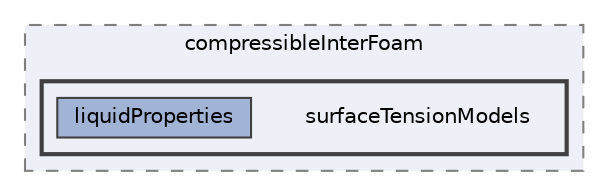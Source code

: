 digraph "applications/solvers/multiphase/compressibleInterFoam/surfaceTensionModels"
{
 // LATEX_PDF_SIZE
  bgcolor="transparent";
  edge [fontname=Helvetica,fontsize=10,labelfontname=Helvetica,labelfontsize=10];
  node [fontname=Helvetica,fontsize=10,shape=box,height=0.2,width=0.4];
  compound=true
  subgraph clusterdir_fb05bcc430bbe51efa429e7fa7725607 {
    graph [ bgcolor="#edf0f7", pencolor="grey50", label="compressibleInterFoam", fontname=Helvetica,fontsize=10 style="filled,dashed", URL="dir_fb05bcc430bbe51efa429e7fa7725607.html",tooltip=""]
  subgraph clusterdir_291621ec3a0021fad3535711af0943bf {
    graph [ bgcolor="#edf0f7", pencolor="grey25", label="", fontname=Helvetica,fontsize=10 style="filled,bold", URL="dir_291621ec3a0021fad3535711af0943bf.html",tooltip=""]
    dir_291621ec3a0021fad3535711af0943bf [shape=plaintext, label="surfaceTensionModels"];
  dir_07a52907786f5fd04b9e24f8a90d4044 [label="liquidProperties", fillcolor="#a2b4d6", color="grey25", style="filled", URL="dir_07a52907786f5fd04b9e24f8a90d4044.html",tooltip=""];
  }
  }
}

